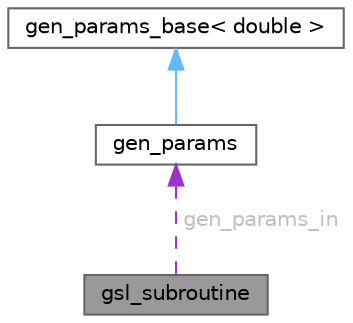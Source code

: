 digraph "gsl_subroutine"
{
 // LATEX_PDF_SIZE
  bgcolor="transparent";
  edge [fontname=Helvetica,fontsize=10,labelfontname=Helvetica,labelfontsize=10];
  node [fontname=Helvetica,fontsize=10,shape=box,height=0.2,width=0.4];
  Node1 [id="Node000001",label="gsl_subroutine",height=0.2,width=0.4,color="gray40", fillcolor="grey60", style="filled", fontcolor="black",tooltip=" "];
  Node2 -> Node1 [id="edge1_Node000001_Node000002",dir="back",color="darkorchid3",style="dashed",tooltip=" ",label=<<TABLE CELLBORDER="0" BORDER="0"><TR><TD VALIGN="top" ALIGN="LEFT" CELLPADDING="1" CELLSPACING="0">gen_params_in</TD></TR>
</TABLE>> ,fontcolor="grey" ];
  Node2 [id="Node000002",label="gen_params",height=0.2,width=0.4,color="gray40", fillcolor="white", style="filled",URL="$classgen__params.html",tooltip="convience wrapper for the gen_params_base class"];
  Node3 -> Node2 [id="edge2_Node000002_Node000003",dir="back",color="steelblue1",style="solid",tooltip=" "];
  Node3 [id="Node000003",label="gen_params_base\< double \>",height=0.2,width=0.4,color="gray40", fillcolor="white", style="filled",URL="$classgen__params__base.html",tooltip=" "];
}
